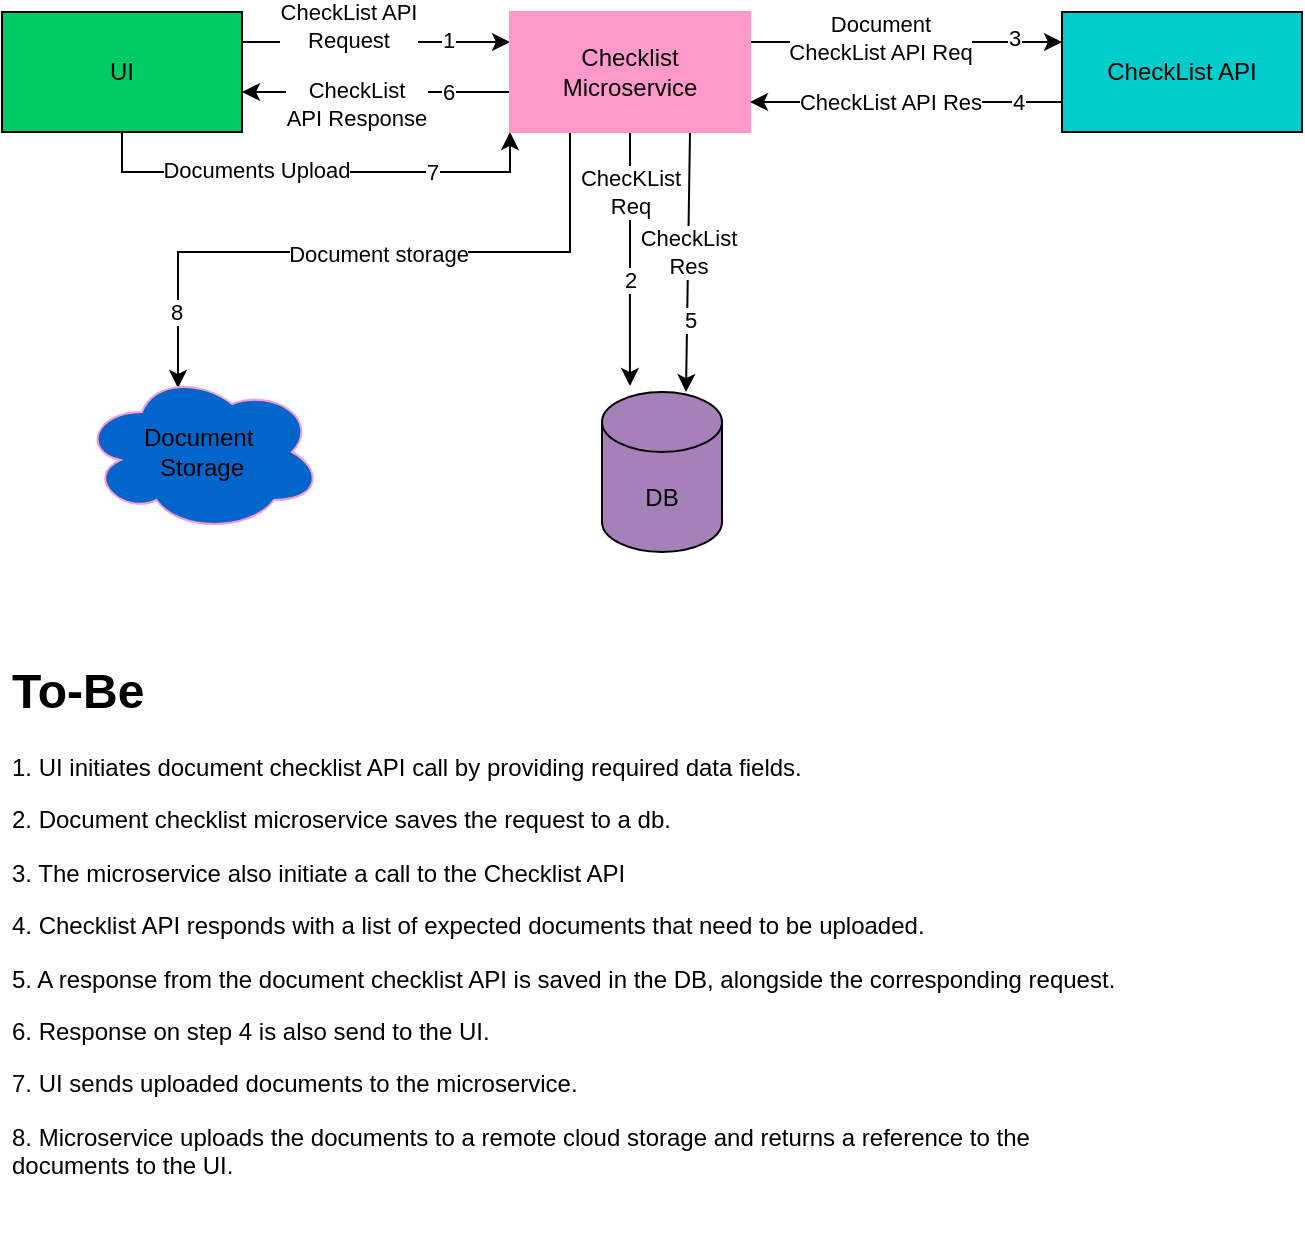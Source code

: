 <mxfile version="16.2.4" type="github" pages="3">
  <diagram id="SFGFKdBsq_LgU8wBkwlt" name="HLD">
    <mxGraphModel dx="769" dy="726" grid="0" gridSize="10" guides="1" tooltips="1" connect="1" arrows="1" fold="1" page="1" pageScale="1" pageWidth="827" pageHeight="1169" math="0" shadow="0">
      <root>
        <mxCell id="0" />
        <mxCell id="1" parent="0" />
        <mxCell id="IxMNwCfS60NAuG1sPDfC-7" style="edgeStyle=none;rounded=0;orthogonalLoop=1;jettySize=auto;html=1;exitX=1;exitY=0.25;exitDx=0;exitDy=0;entryX=0;entryY=0.25;entryDx=0;entryDy=0;" parent="1" source="IxMNwCfS60NAuG1sPDfC-1" target="IxMNwCfS60NAuG1sPDfC-2" edge="1">
          <mxGeometry relative="1" as="geometry" />
        </mxCell>
        <mxCell id="IxMNwCfS60NAuG1sPDfC-14" value="CheckList API&lt;br&gt;Request" style="edgeLabel;html=1;align=center;verticalAlign=middle;resizable=0;points=[];" parent="IxMNwCfS60NAuG1sPDfC-7" vertex="1" connectable="0">
          <mxGeometry x="-0.209" y="-1" relative="1" as="geometry">
            <mxPoint y="-9" as="offset" />
          </mxGeometry>
        </mxCell>
        <mxCell id="tLN3g65VDf-i_EO2xMAO-1" value="1" style="edgeLabel;html=1;align=center;verticalAlign=middle;resizable=0;points=[];strokeColor=#B5739D;" vertex="1" connectable="0" parent="IxMNwCfS60NAuG1sPDfC-7">
          <mxGeometry x="0.537" y="1" relative="1" as="geometry">
            <mxPoint as="offset" />
          </mxGeometry>
        </mxCell>
        <mxCell id="IxMNwCfS60NAuG1sPDfC-21" style="edgeStyle=orthogonalEdgeStyle;rounded=0;orthogonalLoop=1;jettySize=auto;html=1;exitX=0.5;exitY=1;exitDx=0;exitDy=0;entryX=0;entryY=1;entryDx=0;entryDy=0;" parent="1" source="IxMNwCfS60NAuG1sPDfC-1" target="IxMNwCfS60NAuG1sPDfC-2" edge="1">
          <mxGeometry relative="1" as="geometry" />
        </mxCell>
        <mxCell id="IxMNwCfS60NAuG1sPDfC-22" value="Documents Upload" style="edgeLabel;html=1;align=center;verticalAlign=middle;resizable=0;points=[];" parent="IxMNwCfS60NAuG1sPDfC-21" vertex="1" connectable="0">
          <mxGeometry x="-0.256" y="1" relative="1" as="geometry">
            <mxPoint as="offset" />
          </mxGeometry>
        </mxCell>
        <mxCell id="tLN3g65VDf-i_EO2xMAO-7" value="7" style="edgeLabel;html=1;align=center;verticalAlign=middle;resizable=0;points=[];" vertex="1" connectable="0" parent="IxMNwCfS60NAuG1sPDfC-21">
          <mxGeometry x="0.496" relative="1" as="geometry">
            <mxPoint as="offset" />
          </mxGeometry>
        </mxCell>
        <mxCell id="IxMNwCfS60NAuG1sPDfC-1" value="UI" style="rounded=0;whiteSpace=wrap;html=1;fillColor=#00CC66;" parent="1" vertex="1">
          <mxGeometry x="40" y="70" width="120" height="60" as="geometry" />
        </mxCell>
        <mxCell id="IxMNwCfS60NAuG1sPDfC-8" style="edgeStyle=none;rounded=0;orthogonalLoop=1;jettySize=auto;html=1;exitX=1;exitY=0.25;exitDx=0;exitDy=0;entryX=0;entryY=0.25;entryDx=0;entryDy=0;" parent="1" source="IxMNwCfS60NAuG1sPDfC-2" target="IxMNwCfS60NAuG1sPDfC-3" edge="1">
          <mxGeometry relative="1" as="geometry" />
        </mxCell>
        <mxCell id="IxMNwCfS60NAuG1sPDfC-16" value="Document&lt;br&gt;CheckList API Req" style="edgeLabel;html=1;align=center;verticalAlign=middle;resizable=0;points=[];" parent="IxMNwCfS60NAuG1sPDfC-8" vertex="1" connectable="0">
          <mxGeometry x="-0.167" y="2" relative="1" as="geometry">
            <mxPoint as="offset" />
          </mxGeometry>
        </mxCell>
        <mxCell id="tLN3g65VDf-i_EO2xMAO-2" value="3" style="edgeLabel;html=1;align=center;verticalAlign=middle;resizable=0;points=[];" vertex="1" connectable="0" parent="IxMNwCfS60NAuG1sPDfC-8">
          <mxGeometry x="0.692" y="2" relative="1" as="geometry">
            <mxPoint as="offset" />
          </mxGeometry>
        </mxCell>
        <mxCell id="IxMNwCfS60NAuG1sPDfC-10" style="edgeStyle=none;rounded=0;orthogonalLoop=1;jettySize=auto;html=1;exitX=0.75;exitY=1;exitDx=0;exitDy=0;entryX=0.7;entryY=0;entryDx=0;entryDy=0;entryPerimeter=0;" parent="1" source="IxMNwCfS60NAuG1sPDfC-2" target="IxMNwCfS60NAuG1sPDfC-4" edge="1">
          <mxGeometry relative="1" as="geometry" />
        </mxCell>
        <mxCell id="IxMNwCfS60NAuG1sPDfC-19" value="CheckList&lt;br&gt;Res" style="edgeLabel;html=1;align=center;verticalAlign=middle;resizable=0;points=[];" parent="IxMNwCfS60NAuG1sPDfC-10" vertex="1" connectable="0">
          <mxGeometry x="-0.077" relative="1" as="geometry">
            <mxPoint as="offset" />
          </mxGeometry>
        </mxCell>
        <mxCell id="tLN3g65VDf-i_EO2xMAO-5" value="5" style="edgeLabel;html=1;align=center;verticalAlign=middle;resizable=0;points=[];" vertex="1" connectable="0" parent="IxMNwCfS60NAuG1sPDfC-10">
          <mxGeometry x="0.446" y="1" relative="1" as="geometry">
            <mxPoint as="offset" />
          </mxGeometry>
        </mxCell>
        <mxCell id="IxMNwCfS60NAuG1sPDfC-11" style="edgeStyle=none;rounded=0;orthogonalLoop=1;jettySize=auto;html=1;exitX=0.5;exitY=1;exitDx=0;exitDy=0;entryX=0.233;entryY=-0.037;entryDx=0;entryDy=0;entryPerimeter=0;" parent="1" source="IxMNwCfS60NAuG1sPDfC-2" target="IxMNwCfS60NAuG1sPDfC-4" edge="1">
          <mxGeometry relative="1" as="geometry" />
        </mxCell>
        <mxCell id="IxMNwCfS60NAuG1sPDfC-18" value="ChecKList&lt;br&gt;Req" style="edgeLabel;html=1;align=center;verticalAlign=middle;resizable=0;points=[];" parent="IxMNwCfS60NAuG1sPDfC-11" vertex="1" connectable="0">
          <mxGeometry x="-0.528" relative="1" as="geometry">
            <mxPoint as="offset" />
          </mxGeometry>
        </mxCell>
        <mxCell id="tLN3g65VDf-i_EO2xMAO-3" value="2" style="edgeLabel;html=1;align=center;verticalAlign=middle;resizable=0;points=[];" vertex="1" connectable="0" parent="IxMNwCfS60NAuG1sPDfC-11">
          <mxGeometry x="0.165" relative="1" as="geometry">
            <mxPoint as="offset" />
          </mxGeometry>
        </mxCell>
        <mxCell id="IxMNwCfS60NAuG1sPDfC-12" style="edgeStyle=orthogonalEdgeStyle;rounded=0;orthogonalLoop=1;jettySize=auto;html=1;exitX=0.25;exitY=1;exitDx=0;exitDy=0;entryX=0.4;entryY=0.1;entryDx=0;entryDy=0;entryPerimeter=0;" parent="1" source="IxMNwCfS60NAuG1sPDfC-2" target="tLN3g65VDf-i_EO2xMAO-10" edge="1">
          <mxGeometry relative="1" as="geometry" />
        </mxCell>
        <mxCell id="IxMNwCfS60NAuG1sPDfC-20" value="Document storage" style="edgeLabel;html=1;align=center;verticalAlign=middle;resizable=0;points=[];" parent="IxMNwCfS60NAuG1sPDfC-12" vertex="1" connectable="0">
          <mxGeometry x="-0.033" y="1" relative="1" as="geometry">
            <mxPoint as="offset" />
          </mxGeometry>
        </mxCell>
        <mxCell id="tLN3g65VDf-i_EO2xMAO-8" value="8" style="edgeLabel;html=1;align=center;verticalAlign=middle;resizable=0;points=[];" vertex="1" connectable="0" parent="IxMNwCfS60NAuG1sPDfC-12">
          <mxGeometry x="0.762" y="-1" relative="1" as="geometry">
            <mxPoint as="offset" />
          </mxGeometry>
        </mxCell>
        <mxCell id="IxMNwCfS60NAuG1sPDfC-13" style="edgeStyle=none;rounded=0;orthogonalLoop=1;jettySize=auto;html=1;exitX=0;exitY=0.75;exitDx=0;exitDy=0;entryX=1;entryY=0.75;entryDx=0;entryDy=0;" parent="1" edge="1">
          <mxGeometry relative="1" as="geometry">
            <mxPoint x="294" y="110" as="sourcePoint" />
            <mxPoint x="160" y="110" as="targetPoint" />
          </mxGeometry>
        </mxCell>
        <mxCell id="IxMNwCfS60NAuG1sPDfC-15" value="CheckList&lt;br&gt;API Response" style="edgeLabel;html=1;align=center;verticalAlign=middle;resizable=0;points=[];" parent="IxMNwCfS60NAuG1sPDfC-13" vertex="1" connectable="0">
          <mxGeometry x="0.388" y="-1" relative="1" as="geometry">
            <mxPoint x="16" y="7" as="offset" />
          </mxGeometry>
        </mxCell>
        <mxCell id="tLN3g65VDf-i_EO2xMAO-6" value="6" style="edgeLabel;html=1;align=center;verticalAlign=middle;resizable=0;points=[];" vertex="1" connectable="0" parent="IxMNwCfS60NAuG1sPDfC-13">
          <mxGeometry x="-0.537" relative="1" as="geometry">
            <mxPoint as="offset" />
          </mxGeometry>
        </mxCell>
        <mxCell id="IxMNwCfS60NAuG1sPDfC-2" value="Checklist&lt;br&gt;Microservice" style="rounded=0;whiteSpace=wrap;html=1;strokeColor=#FF99CC;fillColor=#FF99CC;" parent="1" vertex="1">
          <mxGeometry x="294" y="70" width="120" height="60" as="geometry" />
        </mxCell>
        <mxCell id="IxMNwCfS60NAuG1sPDfC-9" style="edgeStyle=none;rounded=0;orthogonalLoop=1;jettySize=auto;html=1;exitX=0;exitY=0.75;exitDx=0;exitDy=0;entryX=1;entryY=0.75;entryDx=0;entryDy=0;" parent="1" source="IxMNwCfS60NAuG1sPDfC-3" target="IxMNwCfS60NAuG1sPDfC-2" edge="1">
          <mxGeometry relative="1" as="geometry" />
        </mxCell>
        <mxCell id="IxMNwCfS60NAuG1sPDfC-17" value="CheckList API Res" style="edgeLabel;html=1;align=center;verticalAlign=middle;resizable=0;points=[];" parent="IxMNwCfS60NAuG1sPDfC-9" vertex="1" connectable="0">
          <mxGeometry x="0.103" relative="1" as="geometry">
            <mxPoint as="offset" />
          </mxGeometry>
        </mxCell>
        <mxCell id="tLN3g65VDf-i_EO2xMAO-4" value="4" style="edgeLabel;html=1;align=center;verticalAlign=middle;resizable=0;points=[];" vertex="1" connectable="0" parent="IxMNwCfS60NAuG1sPDfC-9">
          <mxGeometry x="-0.718" relative="1" as="geometry">
            <mxPoint as="offset" />
          </mxGeometry>
        </mxCell>
        <mxCell id="IxMNwCfS60NAuG1sPDfC-3" value="CheckList API" style="rounded=0;whiteSpace=wrap;html=1;fillColor=#00CCCC;" parent="1" vertex="1">
          <mxGeometry x="570" y="70" width="120" height="60" as="geometry" />
        </mxCell>
        <mxCell id="IxMNwCfS60NAuG1sPDfC-4" value="DB" style="shape=cylinder3;whiteSpace=wrap;html=1;boundedLbl=1;backgroundOutline=1;size=15;fillColor=#A680B8;" parent="1" vertex="1">
          <mxGeometry x="340" y="260" width="60" height="80" as="geometry" />
        </mxCell>
        <mxCell id="tLN3g65VDf-i_EO2xMAO-9" value="&lt;h1&gt;To-Be&lt;/h1&gt;&lt;p&gt;1. UI initiates document checklist API call by providing required data fields.&lt;/p&gt;&lt;p&gt;2. Document checklist microservice saves the request to a db.&lt;/p&gt;&lt;p&gt;3. The microservice also initiate a call to the Checklist API&lt;/p&gt;&lt;p&gt;4. Checklist API responds with a list of expected documents that need to be uploaded.&lt;/p&gt;&lt;p&gt;5. A response from the document checklist API is saved in the DB, alongside the corresponding request.&lt;/p&gt;&lt;p&gt;6. Response on step 4 is also send to the UI.&lt;/p&gt;&lt;p&gt;7. UI sends uploaded documents to the microservice.&lt;/p&gt;&lt;p&gt;8. Microservice uploads the documents to a remote cloud storage and returns a reference to the documents to the UI.&lt;/p&gt;" style="text;html=1;strokeColor=none;fillColor=none;spacing=5;spacingTop=-20;whiteSpace=wrap;overflow=hidden;rounded=0;" vertex="1" parent="1">
          <mxGeometry x="40" y="390" width="560" height="300" as="geometry" />
        </mxCell>
        <mxCell id="tLN3g65VDf-i_EO2xMAO-10" value="Document&amp;nbsp;&lt;br&gt;Storage" style="ellipse;shape=cloud;whiteSpace=wrap;html=1;strokeColor=#FF99CC;fillColor=#0066CC;" vertex="1" parent="1">
          <mxGeometry x="80" y="250" width="120" height="80" as="geometry" />
        </mxCell>
      </root>
    </mxGraphModel>
  </diagram>
  <diagram id="E6ZJZUev4cxzvs1RTEKU" name="Use Case">
    <mxGraphModel dx="769" dy="550" grid="1" gridSize="10" guides="1" tooltips="1" connect="1" arrows="1" fold="1" page="1" pageScale="1" pageWidth="827" pageHeight="1169" math="0" shadow="0">
      <root>
        <mxCell id="j_flr7XlIJxbWJwG-iVD-0" />
        <mxCell id="j_flr7XlIJxbWJwG-iVD-1" parent="j_flr7XlIJxbWJwG-iVD-0" />
        <mxCell id="j_flr7XlIJxbWJwG-iVD-2" value="Customer" style="shape=umlActor;verticalLabelPosition=bottom;verticalAlign=top;html=1;outlineConnect=0;strokeColor=#FF99CC;fillColor=#0066CC;" vertex="1" parent="j_flr7XlIJxbWJwG-iVD-1">
          <mxGeometry x="100" y="190" width="60" height="110" as="geometry" />
        </mxCell>
        <mxCell id="j_flr7XlIJxbWJwG-iVD-3" value="Refinance" style="ellipse;whiteSpace=wrap;html=1;strokeColor=#FF99CC;fillColor=#0066CC;" vertex="1" parent="j_flr7XlIJxbWJwG-iVD-1">
          <mxGeometry x="340" y="110" width="140" height="70" as="geometry" />
        </mxCell>
        <mxCell id="j_flr7XlIJxbWJwG-iVD-4" value="New Loan" style="ellipse;whiteSpace=wrap;html=1;strokeColor=#FF99CC;fillColor=#0066CC;" vertex="1" parent="j_flr7XlIJxbWJwG-iVD-1">
          <mxGeometry x="340" y="290" width="140" height="70" as="geometry" />
        </mxCell>
        <mxCell id="j_flr7XlIJxbWJwG-iVD-5" value="" style="edgeStyle=none;html=1;endArrow=block;endFill=0;endSize=12;verticalAlign=bottom;rounded=0;entryX=0;entryY=0.5;entryDx=0;entryDy=0;" edge="1" parent="j_flr7XlIJxbWJwG-iVD-1" target="j_flr7XlIJxbWJwG-iVD-4">
          <mxGeometry width="160" relative="1" as="geometry">
            <mxPoint x="130" y="260" as="sourcePoint" />
            <mxPoint x="290" y="260" as="targetPoint" />
          </mxGeometry>
        </mxCell>
        <mxCell id="j_flr7XlIJxbWJwG-iVD-6" value="" style="edgeStyle=none;html=1;endArrow=block;endFill=0;endSize=12;verticalAlign=bottom;rounded=0;" edge="1" parent="j_flr7XlIJxbWJwG-iVD-1">
          <mxGeometry width="160" relative="1" as="geometry">
            <mxPoint x="130" y="260" as="sourcePoint" />
            <mxPoint x="340" y="144.5" as="targetPoint" />
          </mxGeometry>
        </mxCell>
      </root>
    </mxGraphModel>
  </diagram>
  <diagram id="RtlaSzf-DrLupRlzeGUS" name="sequence">
    <mxGraphModel dx="769" dy="726" grid="0" gridSize="10" guides="1" tooltips="1" connect="1" arrows="1" fold="1" page="1" pageScale="1" pageWidth="827" pageHeight="1169" background="none" math="0" shadow="1">
      <root>
        <mxCell id="pQbie3UsM-gM0Oni82FE-0" />
        <mxCell id="pQbie3UsM-gM0Oni82FE-1" parent="pQbie3UsM-gM0Oni82FE-0" />
        <mxCell id="pQbie3UsM-gM0Oni82FE-2" value="UI" style="shape=umlLifeline;perimeter=lifelinePerimeter;whiteSpace=wrap;html=1;container=1;collapsible=0;recursiveResize=0;outlineConnect=0;strokeColor=#d79b00;fillColor=#ffe6cc;" vertex="1" parent="pQbie3UsM-gM0Oni82FE-1">
          <mxGeometry x="140" y="30" width="100" height="378" as="geometry" />
        </mxCell>
        <mxCell id="pQbie3UsM-gM0Oni82FE-7" value="" style="html=1;points=[];perimeter=orthogonalPerimeter;strokeColor=#d79b00;fillColor=#ffe6cc;" vertex="1" parent="pQbie3UsM-gM0Oni82FE-2">
          <mxGeometry x="45" y="60" width="10" height="80" as="geometry" />
        </mxCell>
        <mxCell id="pQbie3UsM-gM0Oni82FE-17" value="" style="html=1;points=[];perimeter=orthogonalPerimeter;strokeColor=#d79b00;fillColor=#ffe6cc;" vertex="1" parent="pQbie3UsM-gM0Oni82FE-2">
          <mxGeometry x="45" y="234" width="10" height="80" as="geometry" />
        </mxCell>
        <mxCell id="pQbie3UsM-gM0Oni82FE-3" value="" style="shape=umlLifeline;participant=umlActor;perimeter=lifelinePerimeter;whiteSpace=wrap;html=1;container=1;collapsible=0;recursiveResize=0;verticalAlign=top;spacingTop=36;outlineConnect=0;strokeColor=#FF99CC;fillColor=#0066CC;" vertex="1" parent="pQbie3UsM-gM0Oni82FE-1">
          <mxGeometry x="40" y="30" width="20" height="379" as="geometry" />
        </mxCell>
        <mxCell id="pQbie3UsM-gM0Oni82FE-4" value="Checklist&lt;br&gt;Microservice" style="shape=umlLifeline;perimeter=lifelinePerimeter;whiteSpace=wrap;html=1;container=1;collapsible=0;recursiveResize=0;outlineConnect=0;strokeColor=#82b366;fillColor=#d5e8d4;" vertex="1" parent="pQbie3UsM-gM0Oni82FE-1">
          <mxGeometry x="314" y="30" width="100" height="375" as="geometry" />
        </mxCell>
        <mxCell id="pQbie3UsM-gM0Oni82FE-8" value="" style="html=1;points=[];perimeter=orthogonalPerimeter;strokeColor=#82b366;fillColor=#d5e8d4;" vertex="1" parent="pQbie3UsM-gM0Oni82FE-4">
          <mxGeometry x="45" y="60" width="10" height="121" as="geometry" />
        </mxCell>
        <mxCell id="pQbie3UsM-gM0Oni82FE-10" value="6. Document&lt;br&gt;Checklist JSON Resp" style="html=1;verticalAlign=bottom;endArrow=open;dashed=1;endSize=8;exitX=0;exitY=0.95;rounded=0;" edge="1" parent="pQbie3UsM-gM0Oni82FE-4">
          <mxGeometry relative="1" as="geometry">
            <mxPoint x="-118" y="125" as="targetPoint" />
            <mxPoint x="41" y="125" as="sourcePoint" />
          </mxGeometry>
        </mxCell>
        <mxCell id="pQbie3UsM-gM0Oni82FE-15" value="5. JPA Query&lt;br&gt;Request/Response" style="html=1;verticalAlign=bottom;startArrow=oval;startFill=1;endArrow=block;startSize=8;rounded=0;entryX=-0.1;entryY=0.3;entryDx=0;entryDy=0;entryPerimeter=0;" edge="1" parent="pQbie3UsM-gM0Oni82FE-4">
          <mxGeometry x="0.306" y="-15" width="60" relative="1" as="geometry">
            <mxPoint x="48" y="166" as="sourcePoint" />
            <mxPoint x="385" y="166" as="targetPoint" />
            <mxPoint as="offset" />
          </mxGeometry>
        </mxCell>
        <mxCell id="pQbie3UsM-gM0Oni82FE-18" value="" style="html=1;points=[];perimeter=orthogonalPerimeter;strokeColor=#82b366;fillColor=#d5e8d4;" vertex="1" parent="pQbie3UsM-gM0Oni82FE-4">
          <mxGeometry x="43" y="232" width="10" height="80" as="geometry" />
        </mxCell>
        <mxCell id="pQbie3UsM-gM0Oni82FE-19" value="8. Documents&lt;br&gt;Submission" style="html=1;verticalAlign=bottom;endArrow=block;entryX=0;entryY=0;rounded=0;" edge="1" parent="pQbie3UsM-gM0Oni82FE-4">
          <mxGeometry relative="1" as="geometry">
            <mxPoint x="-119" y="247.0" as="sourcePoint" />
            <mxPoint x="43" y="247.0" as="targetPoint" />
          </mxGeometry>
        </mxCell>
        <mxCell id="pQbie3UsM-gM0Oni82FE-20" value="11. Response" style="html=1;verticalAlign=bottom;endArrow=open;dashed=1;endSize=8;exitX=0;exitY=0.95;rounded=0;" edge="1" parent="pQbie3UsM-gM0Oni82FE-4">
          <mxGeometry relative="1" as="geometry">
            <mxPoint x="-117" y="301" as="targetPoint" />
            <mxPoint x="43" y="301" as="sourcePoint" />
          </mxGeometry>
        </mxCell>
        <mxCell id="pQbie3UsM-gM0Oni82FE-5" value="Checklist&lt;br&gt;API" style="shape=umlLifeline;perimeter=lifelinePerimeter;whiteSpace=wrap;html=1;container=1;collapsible=0;recursiveResize=0;outlineConnect=0;strokeColor=#FF99CC;fillColor=#0066CC;" vertex="1" parent="pQbie3UsM-gM0Oni82FE-1">
          <mxGeometry x="480" y="30" width="100" height="154" as="geometry" />
        </mxCell>
        <mxCell id="pQbie3UsM-gM0Oni82FE-11" value="" style="html=1;points=[];perimeter=orthogonalPerimeter;strokeColor=#FF99CC;fillColor=#0066CC;" vertex="1" parent="pQbie3UsM-gM0Oni82FE-5">
          <mxGeometry x="44" y="60" width="10" height="80" as="geometry" />
        </mxCell>
        <mxCell id="pQbie3UsM-gM0Oni82FE-12" value="3. Checklist &lt;br&gt;JSON Req" style="html=1;verticalAlign=bottom;endArrow=block;entryX=0;entryY=0;rounded=0;" edge="1" parent="pQbie3UsM-gM0Oni82FE-5">
          <mxGeometry relative="1" as="geometry">
            <mxPoint x="-110" y="83" as="sourcePoint" />
            <mxPoint x="44" y="83.0" as="targetPoint" />
          </mxGeometry>
        </mxCell>
        <mxCell id="pQbie3UsM-gM0Oni82FE-13" value="4. Checklist JSON Res" style="html=1;verticalAlign=bottom;endArrow=open;dashed=1;endSize=8;exitX=0;exitY=0.95;rounded=0;" edge="1" parent="pQbie3UsM-gM0Oni82FE-5">
          <mxGeometry relative="1" as="geometry">
            <mxPoint x="-111" y="116" as="targetPoint" />
            <mxPoint x="44" y="116" as="sourcePoint" />
          </mxGeometry>
        </mxCell>
        <mxCell id="pQbie3UsM-gM0Oni82FE-6" value="Database" style="shape=umlLifeline;perimeter=lifelinePerimeter;whiteSpace=wrap;html=1;container=1;collapsible=0;recursiveResize=0;outlineConnect=0;strokeColor=#b85450;fillColor=#f8cecc;" vertex="1" parent="pQbie3UsM-gM0Oni82FE-1">
          <mxGeometry x="655" y="30" width="100" height="375" as="geometry" />
        </mxCell>
        <mxCell id="pQbie3UsM-gM0Oni82FE-14" value="" style="html=1;points=[];perimeter=orthogonalPerimeter;strokeColor=#b85450;fillColor=#f8cecc;" vertex="1" parent="pQbie3UsM-gM0Oni82FE-6">
          <mxGeometry x="45" y="130" width="10" height="80" as="geometry" />
        </mxCell>
        <mxCell id="pQbie3UsM-gM0Oni82FE-9" value="2. Document Checklist &lt;br&gt;JSON Req" style="html=1;verticalAlign=bottom;endArrow=block;entryX=0;entryY=0;rounded=0;align=center;" edge="1" parent="pQbie3UsM-gM0Oni82FE-1">
          <mxGeometry relative="1" as="geometry">
            <mxPoint x="200" y="100" as="sourcePoint" />
            <mxPoint x="359" y="100.0" as="targetPoint" />
          </mxGeometry>
        </mxCell>
        <mxCell id="pQbie3UsM-gM0Oni82FE-21" value="Document&lt;br&gt;Storage" style="shape=umlLifeline;perimeter=lifelinePerimeter;whiteSpace=wrap;html=1;container=1;collapsible=0;recursiveResize=0;outlineConnect=0;strokeColor=#FF99CC;fillColor=#0066CC;" vertex="1" parent="pQbie3UsM-gM0Oni82FE-1">
          <mxGeometry x="480" y="218" width="89" height="132" as="geometry" />
        </mxCell>
        <mxCell id="pQbie3UsM-gM0Oni82FE-25" value="" style="html=1;points=[];perimeter=orthogonalPerimeter;strokeColor=#FF99CC;fillColor=#0066CC;" vertex="1" parent="pQbie3UsM-gM0Oni82FE-21">
          <mxGeometry x="39.5" y="44" width="10" height="80" as="geometry" />
        </mxCell>
        <mxCell id="pQbie3UsM-gM0Oni82FE-24" value="9. Documents&lt;br&gt;Archiving" style="html=1;verticalAlign=bottom;endArrow=block;rounded=0;" edge="1" parent="pQbie3UsM-gM0Oni82FE-1">
          <mxGeometry width="80" relative="1" as="geometry">
            <mxPoint x="367" y="289" as="sourcePoint" />
            <mxPoint x="519.5" y="289" as="targetPoint" />
          </mxGeometry>
        </mxCell>
        <mxCell id="pQbie3UsM-gM0Oni82FE-26" value="10. Response" style="html=1;verticalAlign=bottom;endArrow=open;dashed=1;endSize=8;rounded=0;" edge="1" parent="pQbie3UsM-gM0Oni82FE-1">
          <mxGeometry relative="1" as="geometry">
            <mxPoint x="367" y="317" as="targetPoint" />
            <mxPoint x="517" y="317" as="sourcePoint" />
          </mxGeometry>
        </mxCell>
        <mxCell id="pQbie3UsM-gM0Oni82FE-27" value="1. Customer Filling &lt;br&gt;SMSF Data" style="html=1;verticalAlign=bottom;endArrow=block;rounded=0;" edge="1" parent="pQbie3UsM-gM0Oni82FE-1">
          <mxGeometry width="80" relative="1" as="geometry">
            <mxPoint x="52" y="122" as="sourcePoint" />
            <mxPoint x="185" y="122" as="targetPoint" />
          </mxGeometry>
        </mxCell>
        <mxCell id="pQbie3UsM-gM0Oni82FE-28" value="7. Customer Uploading &lt;br&gt;Documents" style="html=1;verticalAlign=bottom;endArrow=block;rounded=0;" edge="1" parent="pQbie3UsM-gM0Oni82FE-1">
          <mxGeometry width="80" relative="1" as="geometry">
            <mxPoint x="52" y="306" as="sourcePoint" />
            <mxPoint x="184" y="306" as="targetPoint" />
          </mxGeometry>
        </mxCell>
      </root>
    </mxGraphModel>
  </diagram>
</mxfile>
